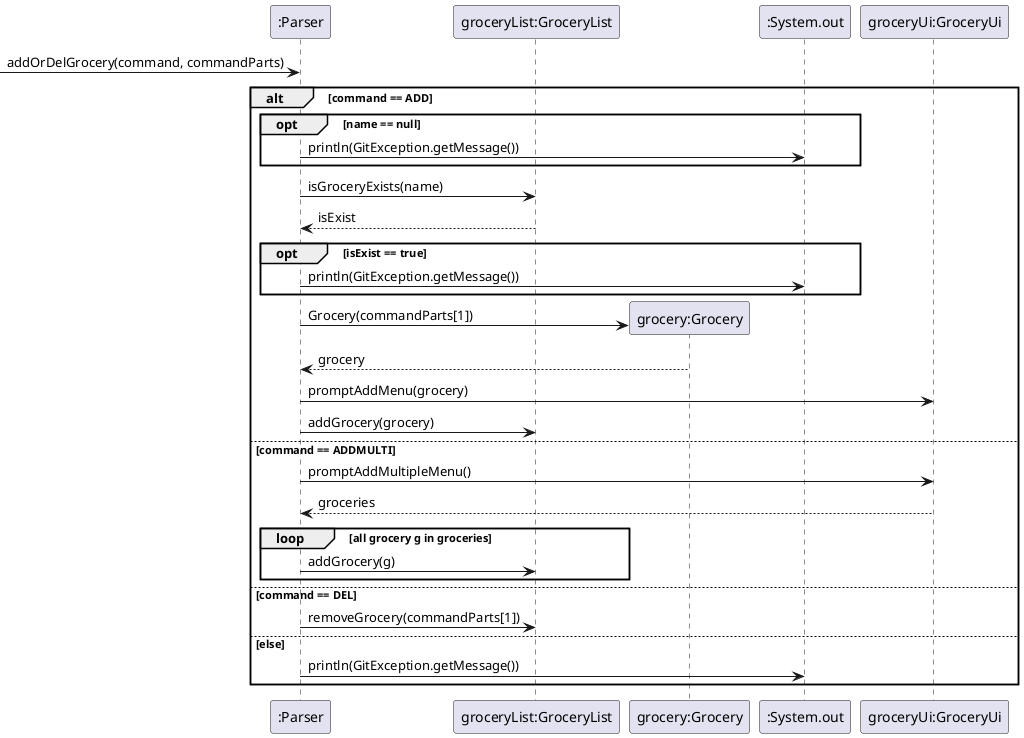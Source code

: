 @startuml

participant ":Parser" as p
participant "groceryList:GroceryList" as gl
participant "grocery:Grocery" as g
participant ":System.out" as sys
participant "groceryUi:GroceryUi" as ui

 -> p : addOrDelGrocery(command, commandParts)

 alt command == ADD
    opt name == null
        p -> sys : println(GitException.getMessage())
    end
    p -> gl : isGroceryExists(name)
    gl --> p : isExist
    opt isExist == true
        p -> sys : println(GitException.getMessage())
    end
    create g
    p -> g : Grocery(commandParts[1])
    g --> p : grocery
    p -> ui : promptAddMenu(grocery)
    p -> gl : addGrocery(grocery)
 else command == ADDMULTI
    p -> ui : promptAddMultipleMenu()
    ui --> p : groceries
    loop all grocery g in groceries
        p -> gl : addGrocery(g)
    end

 else command == DEL
    p -> gl : removeGrocery(commandParts[1])

 else else
    p -> sys : println(GitException.getMessage())
 end

@enduml